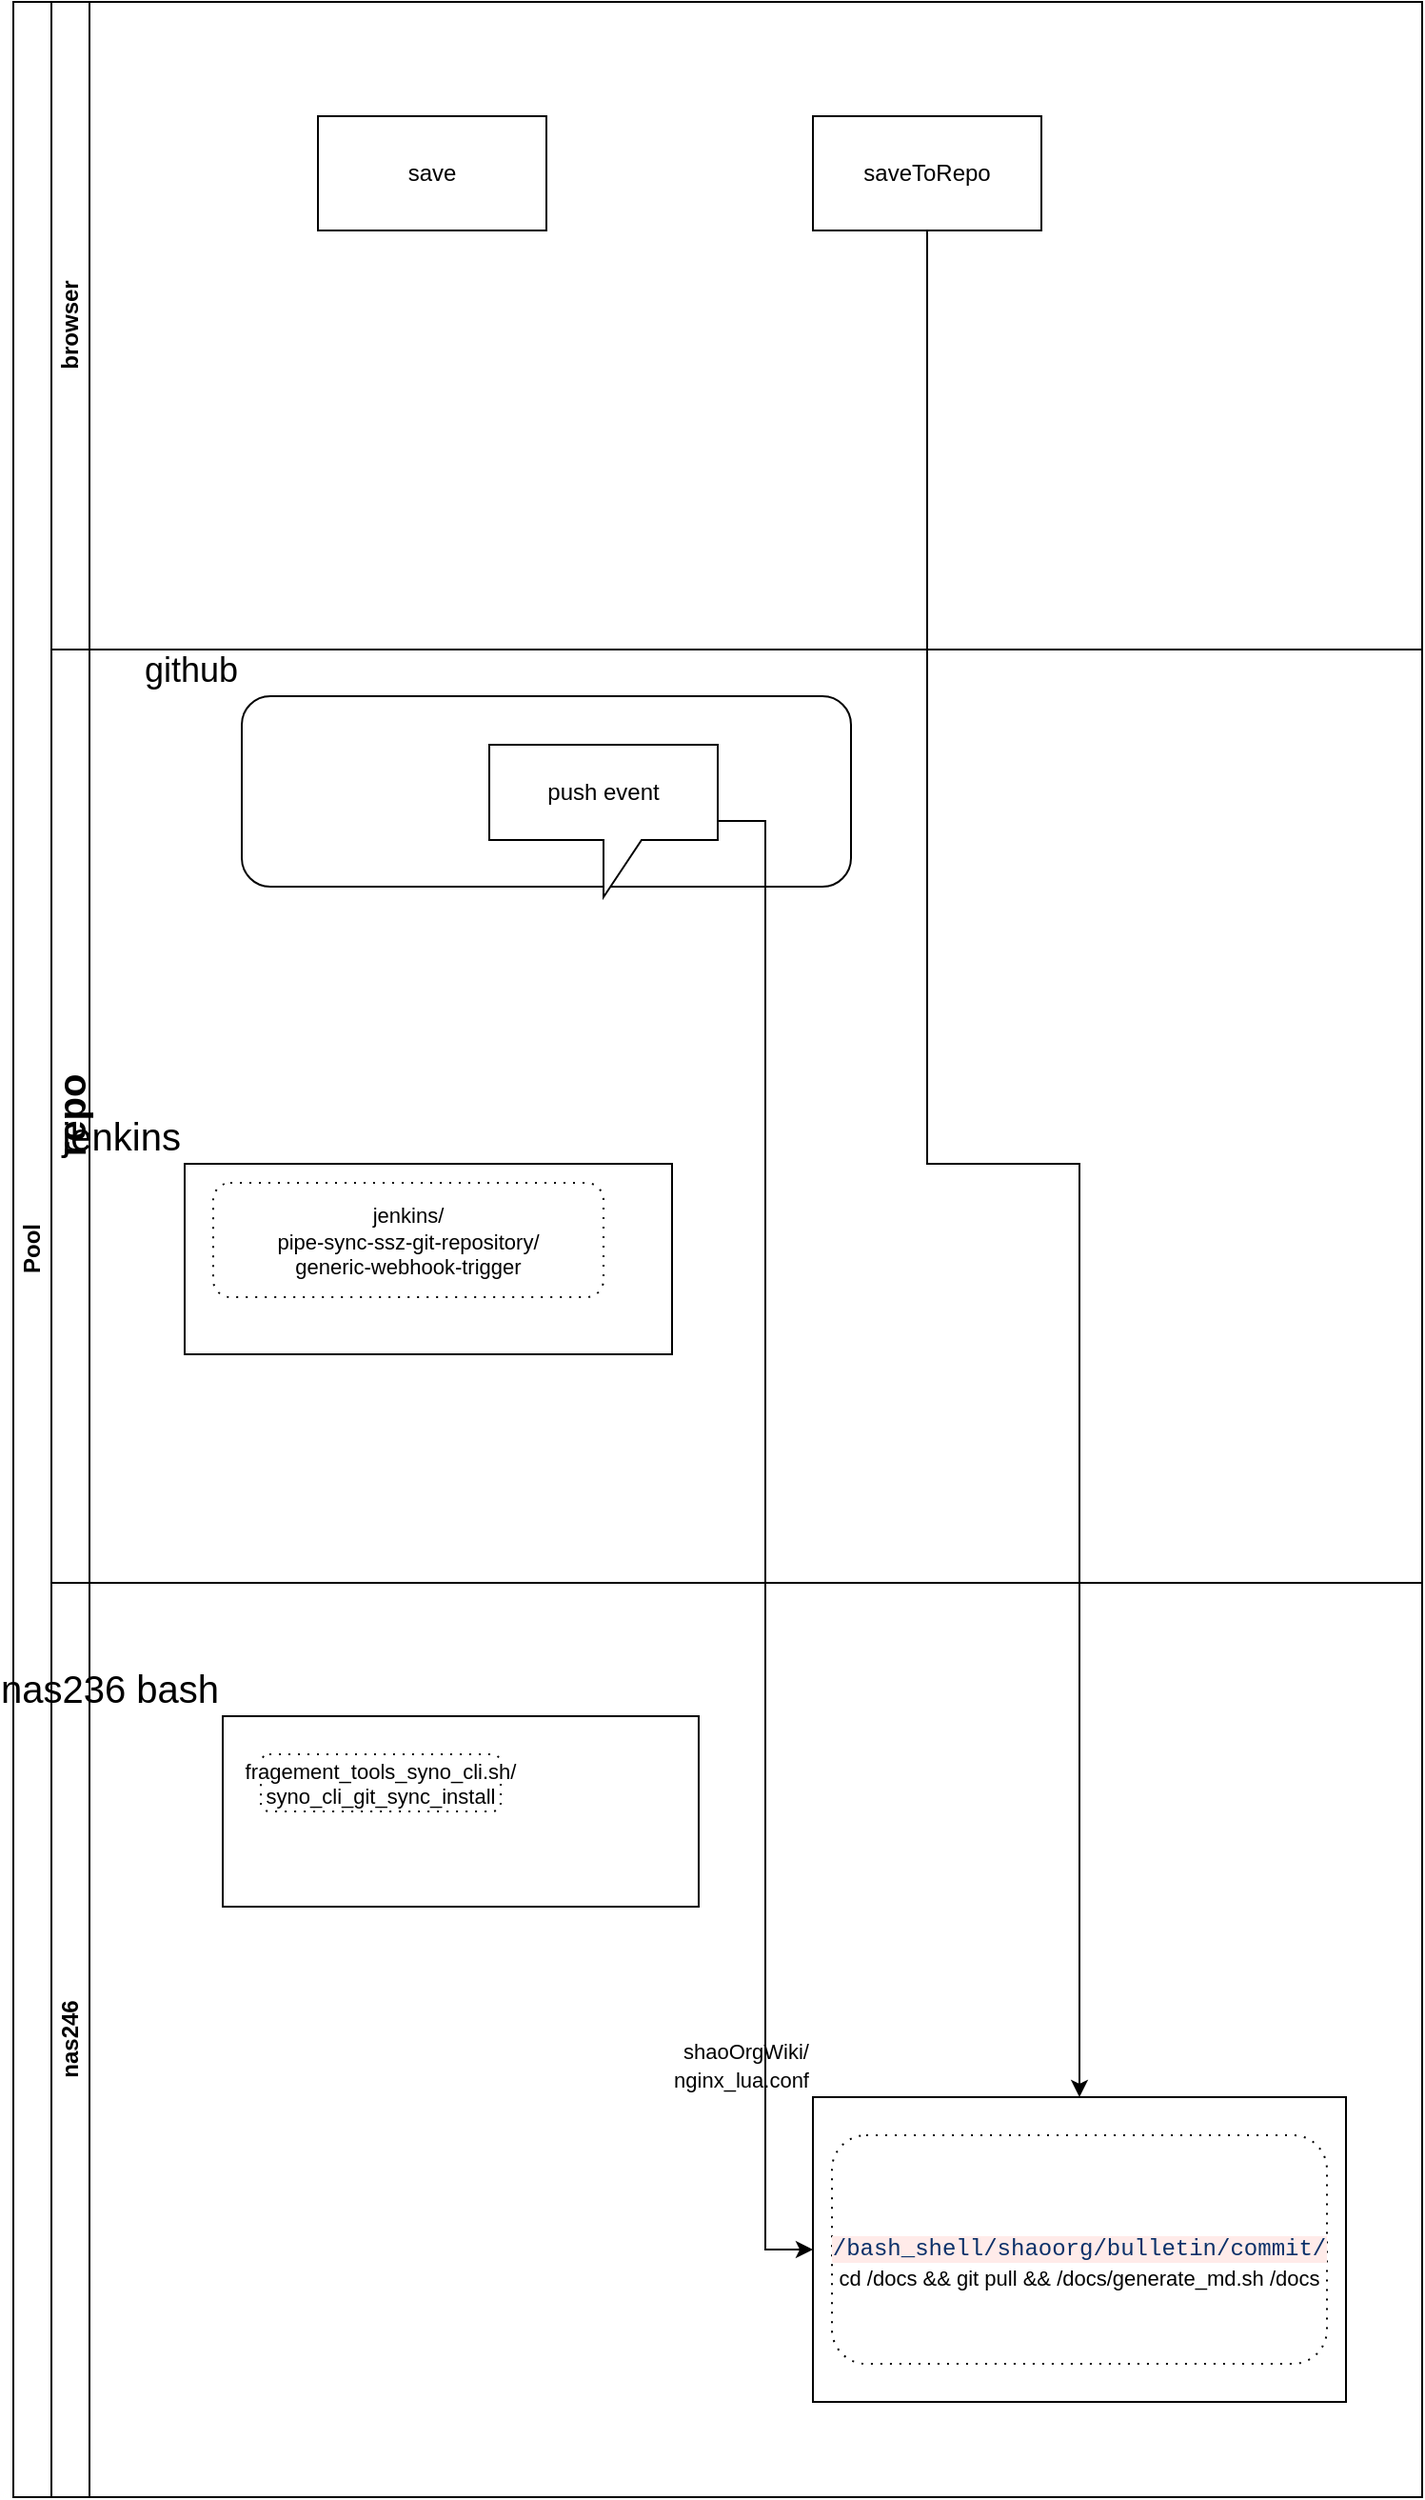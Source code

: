 <mxfile version="24.7.17">
  <diagram id="prtHgNgQTEPvFCAcTncT" name="Page-1">
    <mxGraphModel dx="1647" dy="839" grid="1" gridSize="10" guides="1" tooltips="1" connect="1" arrows="1" fold="1" page="1" pageScale="1" pageWidth="827" pageHeight="1169" math="0" shadow="0">
      <root>
        <mxCell id="0" />
        <mxCell id="1" parent="0" />
        <mxCell id="dNxyNK7c78bLwvsdeMH5-19" value="Pool" style="swimlane;html=1;childLayout=stackLayout;resizeParent=1;resizeParentMax=0;horizontal=0;startSize=20;horizontalStack=0;" parent="1" vertex="1">
          <mxGeometry x="50" y="120" width="740" height="1310" as="geometry" />
        </mxCell>
        <mxCell id="dNxyNK7c78bLwvsdeMH5-20" value="browser" style="swimlane;html=1;startSize=20;horizontal=0;" parent="dNxyNK7c78bLwvsdeMH5-19" vertex="1">
          <mxGeometry x="20" width="720" height="340" as="geometry" />
        </mxCell>
        <mxCell id="wITlb7fnW3Wly0T3jRTa-4" value="save" style="rounded=0;whiteSpace=wrap;html=1;" vertex="1" parent="dNxyNK7c78bLwvsdeMH5-20">
          <mxGeometry x="140" y="60" width="120" height="60" as="geometry" />
        </mxCell>
        <mxCell id="wITlb7fnW3Wly0T3jRTa-5" value="saveToRepo" style="rounded=0;whiteSpace=wrap;html=1;" vertex="1" parent="dNxyNK7c78bLwvsdeMH5-20">
          <mxGeometry x="400" y="60" width="120" height="60" as="geometry" />
        </mxCell>
        <mxCell id="dNxyNK7c78bLwvsdeMH5-21" value="repo" style="swimlane;html=1;startSize=20;horizontal=0;fontSize=20;" parent="dNxyNK7c78bLwvsdeMH5-19" vertex="1">
          <mxGeometry x="20" y="340" width="720" height="490" as="geometry" />
        </mxCell>
        <mxCell id="wITlb7fnW3Wly0T3jRTa-24" value="" style="group" vertex="1" connectable="0" parent="dNxyNK7c78bLwvsdeMH5-21">
          <mxGeometry x="70" y="270" width="256" height="100" as="geometry" />
        </mxCell>
        <mxCell id="wITlb7fnW3Wly0T3jRTa-19" value="jenkins" style="rounded=0;whiteSpace=wrap;html=1;labelPosition=left;verticalLabelPosition=top;align=right;verticalAlign=bottom;fontSize=20;" vertex="1" parent="wITlb7fnW3Wly0T3jRTa-24">
          <mxGeometry width="256" height="100" as="geometry" />
        </mxCell>
        <mxCell id="wITlb7fnW3Wly0T3jRTa-23" value="&lt;span style=&quot;font-size: 11px; text-wrap-mode: nowrap; background-color: rgb(255, 255, 255);&quot;&gt;jenkins/&lt;/span&gt;&lt;div style=&quot;font-size: 11px; text-wrap-mode: nowrap;&quot;&gt;pipe-sync-ssz-git-repository/&lt;/div&gt;&lt;div style=&quot;font-size: 11px; text-wrap-mode: nowrap;&quot;&gt;generic-webhook-trigger&lt;/div&gt;" style="rounded=1;whiteSpace=wrap;html=1;dashed=1;dashPattern=1 4;" vertex="1" parent="wITlb7fnW3Wly0T3jRTa-24">
          <mxGeometry x="15" y="10" width="205" height="60" as="geometry" />
        </mxCell>
        <mxCell id="wITlb7fnW3Wly0T3jRTa-25" value="" style="group" vertex="1" connectable="0" parent="dNxyNK7c78bLwvsdeMH5-21">
          <mxGeometry x="100" y="24.5" width="320" height="105.5" as="geometry" />
        </mxCell>
        <mxCell id="wITlb7fnW3Wly0T3jRTa-2" value="github" style="rounded=1;whiteSpace=wrap;html=1;labelPosition=left;verticalLabelPosition=top;align=right;verticalAlign=bottom;fontSize=18;" vertex="1" parent="wITlb7fnW3Wly0T3jRTa-25">
          <mxGeometry width="320" height="100" as="geometry" />
        </mxCell>
        <mxCell id="wITlb7fnW3Wly0T3jRTa-3" value="push event" style="shape=callout;whiteSpace=wrap;html=1;perimeter=calloutPerimeter;" vertex="1" parent="wITlb7fnW3Wly0T3jRTa-25">
          <mxGeometry x="130" y="25.5" width="120" height="80" as="geometry" />
        </mxCell>
        <mxCell id="dNxyNK7c78bLwvsdeMH5-22" value="nas246" style="swimlane;html=1;startSize=20;horizontal=0;" parent="dNxyNK7c78bLwvsdeMH5-19" vertex="1">
          <mxGeometry x="20" y="830" width="720" height="480" as="geometry" />
        </mxCell>
        <mxCell id="wITlb7fnW3Wly0T3jRTa-22" value="" style="group" vertex="1" connectable="0" parent="dNxyNK7c78bLwvsdeMH5-22">
          <mxGeometry x="90" y="70" width="250" height="100" as="geometry" />
        </mxCell>
        <mxCell id="wITlb7fnW3Wly0T3jRTa-20" value="nas236 bash" style="rounded=0;whiteSpace=wrap;html=1;labelPosition=left;verticalLabelPosition=top;align=right;verticalAlign=bottom;fontSize=20;movable=1;resizable=1;rotatable=1;deletable=1;editable=1;locked=0;connectable=1;" vertex="1" parent="wITlb7fnW3Wly0T3jRTa-22">
          <mxGeometry width="250" height="100" as="geometry" />
        </mxCell>
        <mxCell id="wITlb7fnW3Wly0T3jRTa-21" value="&lt;span style=&quot;font-size: 11px; text-wrap-mode: nowrap; background-color: rgb(255, 255, 255);&quot;&gt;fragement_tools_syno_cli.sh/&lt;/span&gt;&lt;div style=&quot;font-size: 11px; text-wrap-mode: nowrap;&quot;&gt;syno_cli_git_sync_install&lt;/div&gt;" style="rounded=1;whiteSpace=wrap;html=1;strokeColor=default;dashed=1;dashPattern=1 4;" vertex="1" parent="wITlb7fnW3Wly0T3jRTa-22">
          <mxGeometry x="20" y="20" width="126" height="30" as="geometry" />
        </mxCell>
        <mxCell id="wITlb7fnW3Wly0T3jRTa-28" value="" style="group" vertex="1" connectable="0" parent="dNxyNK7c78bLwvsdeMH5-22">
          <mxGeometry x="400" y="270" width="280" height="160" as="geometry" />
        </mxCell>
        <mxCell id="wITlb7fnW3Wly0T3jRTa-1" value="&lt;span style=&quot;font-size: 11px; text-align: center; text-wrap-mode: nowrap; background-color: rgb(255, 255, 255);&quot;&gt;shaoOrgWiki/&lt;/span&gt;&lt;div&gt;&lt;span style=&quot;font-size: 11px; text-align: center; text-wrap-mode: nowrap; background-color: rgb(255, 255, 255);&quot;&gt;nginx_lua.conf&lt;/span&gt;&lt;/div&gt;" style="rounded=0;whiteSpace=wrap;html=1;labelPosition=left;verticalLabelPosition=top;align=right;verticalAlign=bottom;" vertex="1" parent="wITlb7fnW3Wly0T3jRTa-28">
          <mxGeometry width="280" height="160" as="geometry" />
        </mxCell>
        <mxCell id="wITlb7fnW3Wly0T3jRTa-26" value="&lt;br&gt;&lt;div&gt;&lt;span style=&quot;color: rgb(10, 48, 105); font-family: ui-monospace, SFMono-Regular, &amp;quot;SF Mono&amp;quot;, Menlo, Consolas, &amp;quot;Liberation Mono&amp;quot;, monospace; text-align: start; white-space-collapse: preserve; background-color: rgb(255, 235, 233);&quot;&gt;/bash_shell/shaoorg/bulletin/commit/&lt;/span&gt;&lt;/div&gt;&lt;div&gt;&lt;span style=&quot;font-size: 11px; text-wrap-mode: nowrap; background-color: rgb(255, 255, 255);&quot;&gt;cd /docs &amp;amp;&amp;amp; git pull &amp;amp;&amp;amp; /docs/generate_md.sh /docs&lt;/span&gt;&lt;span style=&quot;color: rgb(10, 48, 105); font-family: ui-monospace, SFMono-Regular, &amp;quot;SF Mono&amp;quot;, Menlo, Consolas, &amp;quot;Liberation Mono&amp;quot;, monospace; text-align: start; white-space-collapse: preserve; background-color: rgb(255, 235, 233);&quot;&gt;&lt;/span&gt;&lt;/div&gt;" style="rounded=1;whiteSpace=wrap;html=1;dashed=1;dashPattern=1 4;" vertex="1" parent="wITlb7fnW3Wly0T3jRTa-28">
          <mxGeometry x="10" y="20" width="260" height="120" as="geometry" />
        </mxCell>
        <mxCell id="wITlb7fnW3Wly0T3jRTa-7" style="edgeStyle=orthogonalEdgeStyle;rounded=0;orthogonalLoop=1;jettySize=auto;html=1;" edge="1" parent="dNxyNK7c78bLwvsdeMH5-19" source="wITlb7fnW3Wly0T3jRTa-5" target="wITlb7fnW3Wly0T3jRTa-1">
          <mxGeometry relative="1" as="geometry" />
        </mxCell>
        <mxCell id="wITlb7fnW3Wly0T3jRTa-9" style="edgeStyle=orthogonalEdgeStyle;rounded=0;orthogonalLoop=1;jettySize=auto;html=1;entryX=0;entryY=0.5;entryDx=0;entryDy=0;" edge="1" parent="dNxyNK7c78bLwvsdeMH5-19" source="wITlb7fnW3Wly0T3jRTa-3" target="wITlb7fnW3Wly0T3jRTa-1">
          <mxGeometry relative="1" as="geometry" />
        </mxCell>
      </root>
    </mxGraphModel>
  </diagram>
</mxfile>
